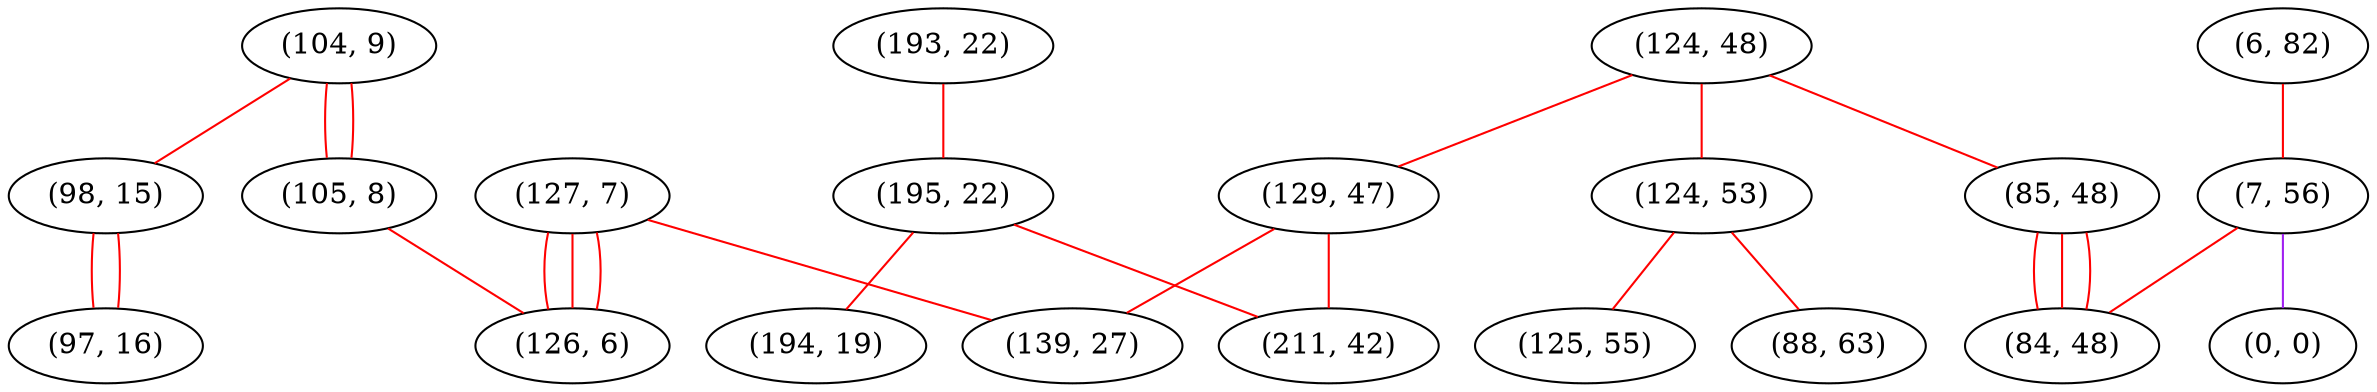 graph "" {
"(104, 9)";
"(6, 82)";
"(193, 22)";
"(127, 7)";
"(195, 22)";
"(124, 48)";
"(105, 8)";
"(7, 56)";
"(0, 0)";
"(129, 47)";
"(124, 53)";
"(125, 55)";
"(139, 27)";
"(85, 48)";
"(98, 15)";
"(194, 19)";
"(211, 42)";
"(126, 6)";
"(97, 16)";
"(88, 63)";
"(84, 48)";
"(104, 9)" -- "(98, 15)"  [color=red, key=0, weight=1];
"(104, 9)" -- "(105, 8)"  [color=red, key=0, weight=1];
"(104, 9)" -- "(105, 8)"  [color=red, key=1, weight=1];
"(6, 82)" -- "(7, 56)"  [color=red, key=0, weight=1];
"(193, 22)" -- "(195, 22)"  [color=red, key=0, weight=1];
"(127, 7)" -- "(139, 27)"  [color=red, key=0, weight=1];
"(127, 7)" -- "(126, 6)"  [color=red, key=0, weight=1];
"(127, 7)" -- "(126, 6)"  [color=red, key=1, weight=1];
"(127, 7)" -- "(126, 6)"  [color=red, key=2, weight=1];
"(195, 22)" -- "(194, 19)"  [color=red, key=0, weight=1];
"(195, 22)" -- "(211, 42)"  [color=red, key=0, weight=1];
"(124, 48)" -- "(124, 53)"  [color=red, key=0, weight=1];
"(124, 48)" -- "(85, 48)"  [color=red, key=0, weight=1];
"(124, 48)" -- "(129, 47)"  [color=red, key=0, weight=1];
"(105, 8)" -- "(126, 6)"  [color=red, key=0, weight=1];
"(7, 56)" -- "(0, 0)"  [color=purple, key=0, weight=4];
"(7, 56)" -- "(84, 48)"  [color=red, key=0, weight=1];
"(129, 47)" -- "(211, 42)"  [color=red, key=0, weight=1];
"(129, 47)" -- "(139, 27)"  [color=red, key=0, weight=1];
"(124, 53)" -- "(125, 55)"  [color=red, key=0, weight=1];
"(124, 53)" -- "(88, 63)"  [color=red, key=0, weight=1];
"(85, 48)" -- "(84, 48)"  [color=red, key=0, weight=1];
"(85, 48)" -- "(84, 48)"  [color=red, key=1, weight=1];
"(85, 48)" -- "(84, 48)"  [color=red, key=2, weight=1];
"(98, 15)" -- "(97, 16)"  [color=red, key=0, weight=1];
"(98, 15)" -- "(97, 16)"  [color=red, key=1, weight=1];
}
